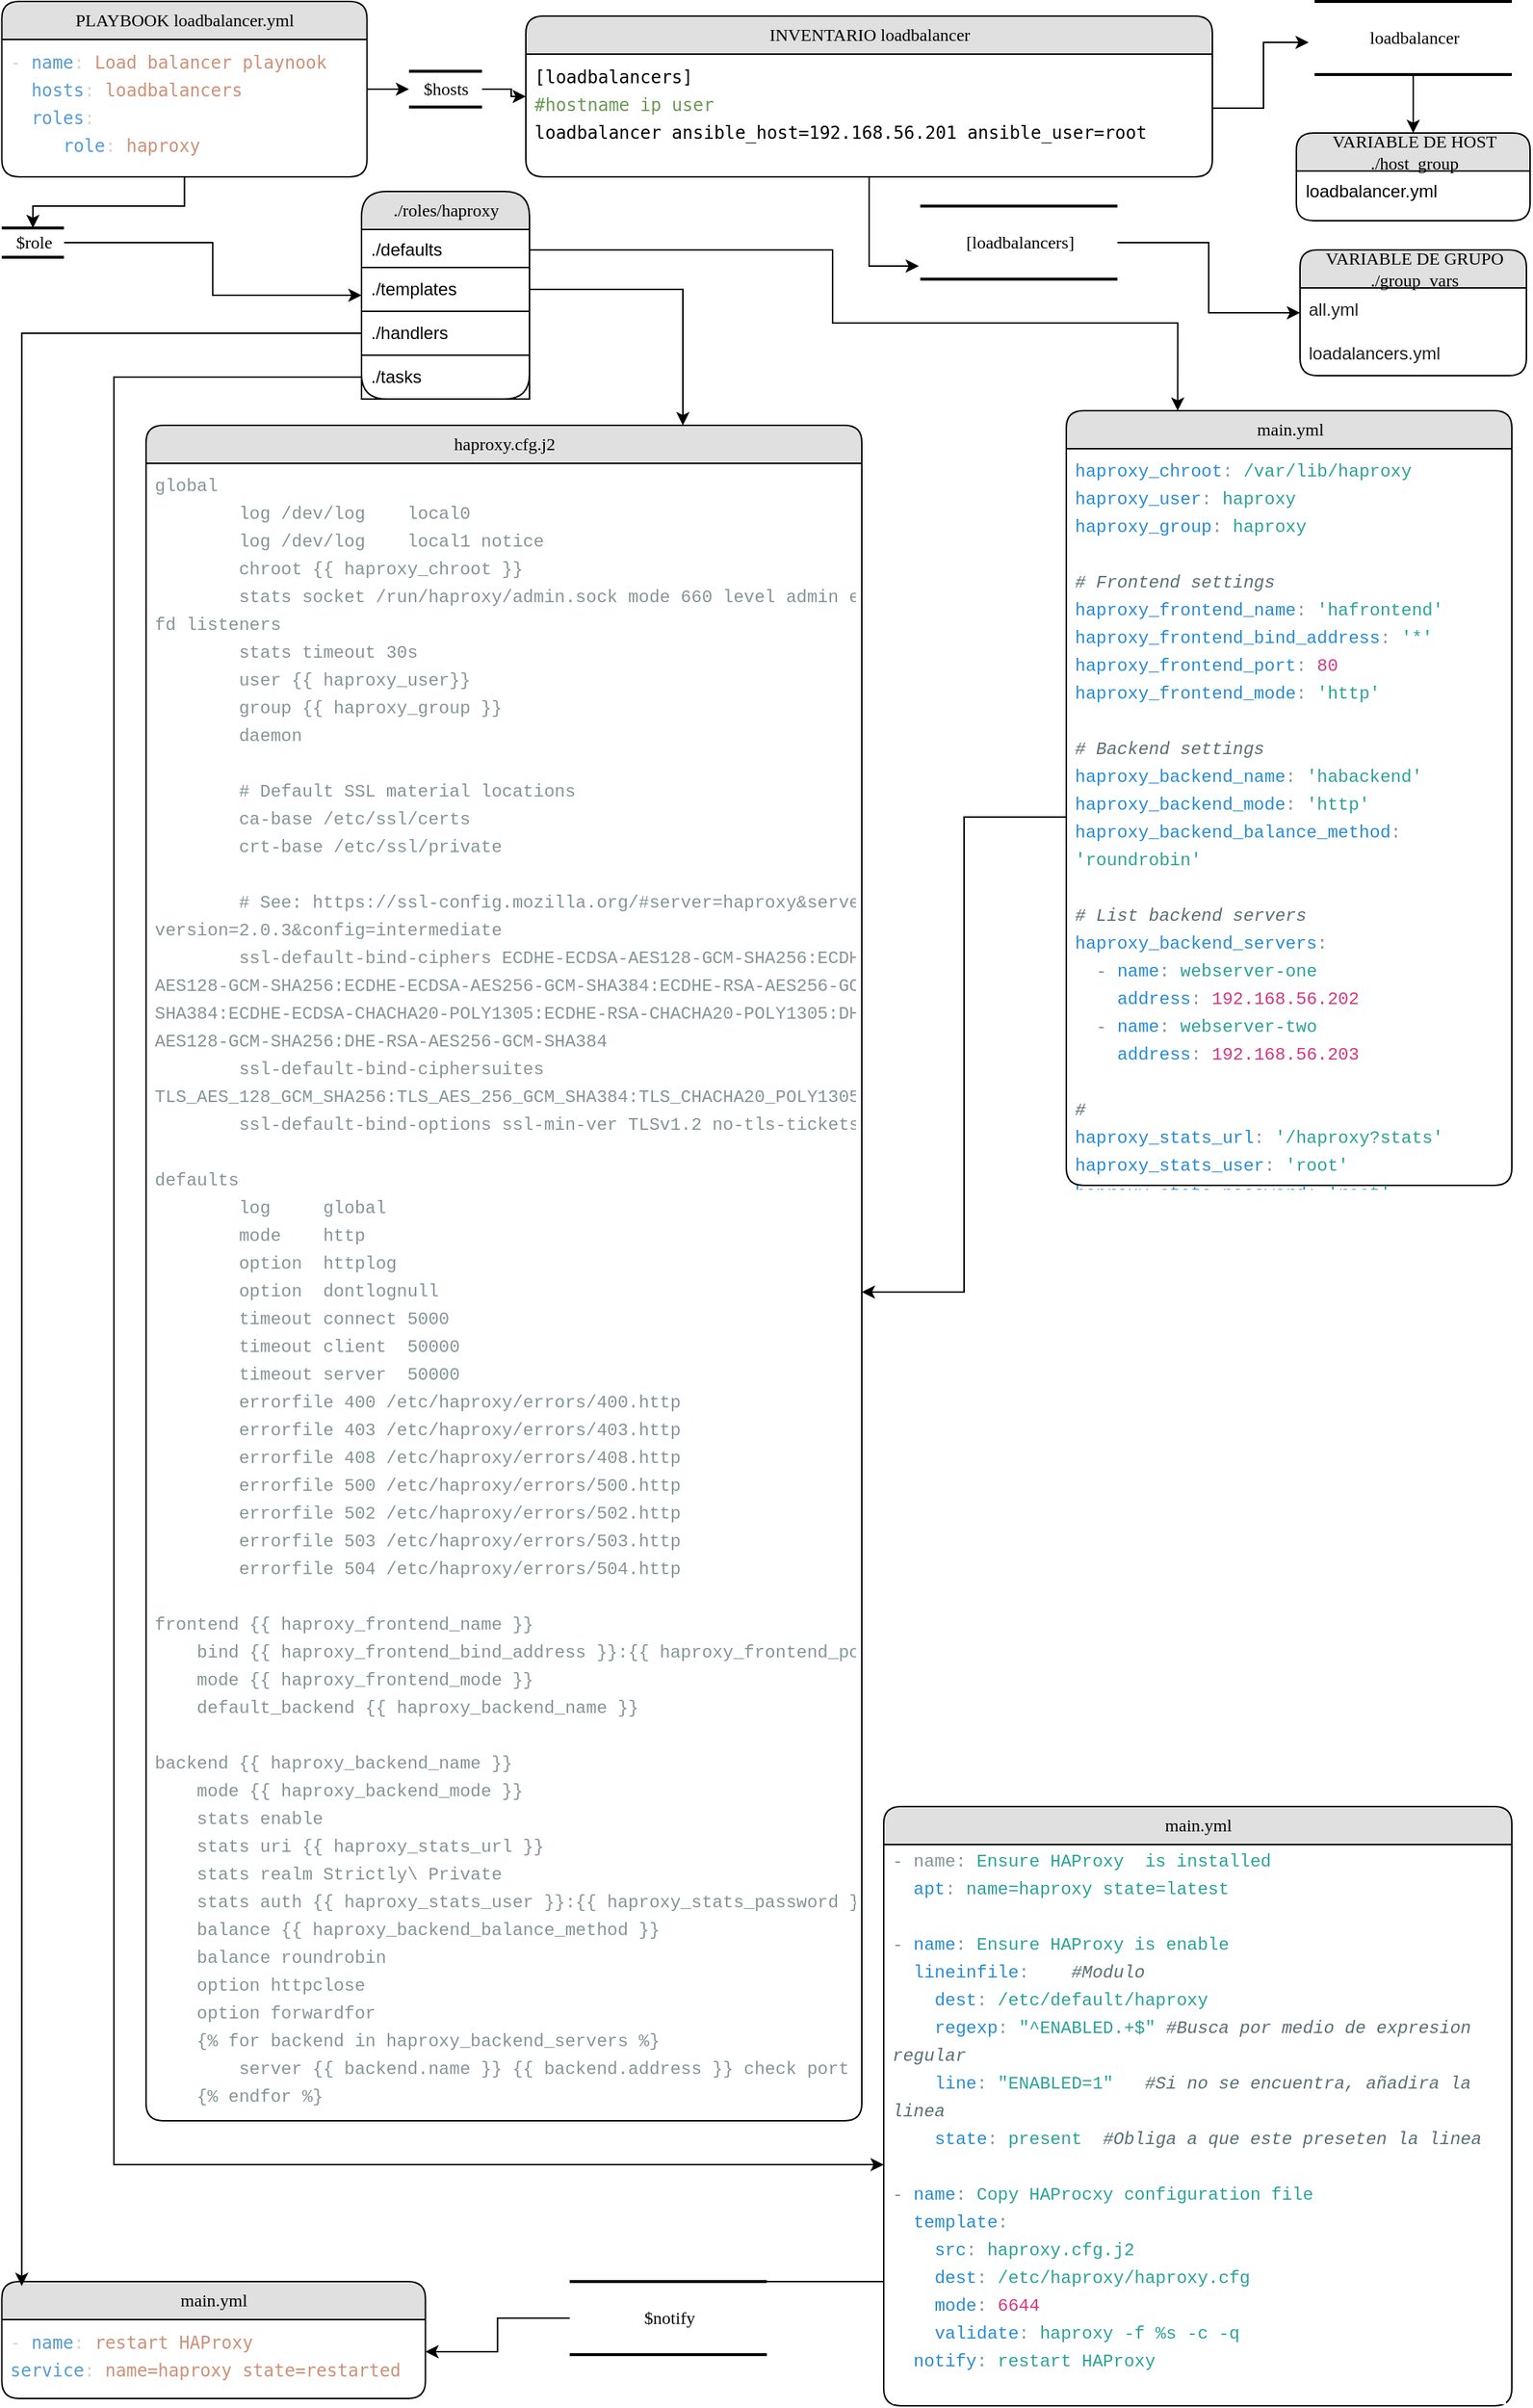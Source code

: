 <mxfile version="20.8.23" type="github">
  <diagram name="Page-1" id="5d7acffa-a066-3a61-03fe-96351882024d">
    <mxGraphModel dx="2074" dy="1166" grid="1" gridSize="10" guides="1" tooltips="1" connect="1" arrows="1" fold="1" page="1" pageScale="1" pageWidth="1100" pageHeight="850" background="#ffffff" math="0" shadow="0">
      <root>
        <mxCell id="0" />
        <mxCell id="1" parent="0" />
        <mxCell id="MF2A-QJHD-7ca1o9ArYh-18" style="edgeStyle=orthogonalEdgeStyle;rounded=0;orthogonalLoop=1;jettySize=auto;html=1;fontSize=12;" edge="1" parent="1" source="2debaab0fafb2da2-10" target="21ea969265ad0168-14">
          <mxGeometry relative="1" as="geometry" />
        </mxCell>
        <mxCell id="2debaab0fafb2da2-10" value="$role" style="html=1;rounded=0;shadow=0;comic=0;labelBackgroundColor=none;strokeWidth=2;fontFamily=Verdana;fontSize=12;align=center;shape=mxgraph.ios7ui.horLines;" parent="1" vertex="1">
          <mxGeometry x="41.25" y="195" width="42.5" height="20" as="geometry" />
        </mxCell>
        <mxCell id="MNGuI7QMeHTy9qWYFs6P-34" style="edgeStyle=orthogonalEdgeStyle;rounded=0;orthogonalLoop=1;jettySize=auto;html=1;fontColor=#000000;" parent="1" source="21ea969265ad0168-6" target="2debaab0fafb2da2-10" edge="1">
          <mxGeometry relative="1" as="geometry" />
        </mxCell>
        <mxCell id="21ea969265ad0168-6" value="PLAYBOOK loadbalancer.yml" style="swimlane;html=1;fontStyle=0;childLayout=stackLayout;horizontal=1;startSize=26;fillColor=#e0e0e0;horizontalStack=0;resizeParent=1;resizeLast=0;collapsible=1;marginBottom=0;swimlaneFillColor=#ffffff;align=center;rounded=1;shadow=0;comic=0;labelBackgroundColor=none;strokeWidth=1;fontFamily=Verdana;fontSize=12" parent="1" vertex="1">
          <mxGeometry x="41.25" y="40" width="250" height="120" as="geometry">
            <mxRectangle x="160" y="74" width="210" height="30" as="alternateBounds" />
          </mxGeometry>
        </mxCell>
        <mxCell id="21ea969265ad0168-8" value="&lt;div style=&quot;color: rgb(212, 212, 212); font-family: &amp;quot;Droid Sans Mono&amp;quot;, &amp;quot;monospace&amp;quot;, monospace; font-weight: normal; line-height: 19px;&quot;&gt;&lt;div&gt;&lt;font style=&quot;font-size: 12px;&quot;&gt;&lt;span style=&quot;color: rgb(212, 212, 212); background-color: rgb(255, 255, 255);&quot;&gt;- &lt;/span&gt;&lt;span style=&quot;color: rgb(86, 156, 214); background-color: rgb(255, 255, 255);&quot;&gt;name&lt;/span&gt;&lt;span style=&quot;color: rgb(212, 212, 212); background-color: rgb(255, 255, 255);&quot;&gt;: &lt;/span&gt;&lt;span style=&quot;color: rgb(206, 145, 120); background-color: rgb(255, 255, 255);&quot;&gt;Load balancer playnook&lt;/span&gt;&lt;/font&gt;&lt;/div&gt;&lt;div&gt;&lt;font style=&quot;font-size: 12px;&quot;&gt;&amp;nbsp; &lt;span style=&quot;color: rgb(86, 156, 214); background-color: rgb(255, 255, 255);&quot;&gt;hosts&lt;/span&gt;&lt;span style=&quot;color: rgb(212, 212, 212); background-color: rgb(255, 255, 255);&quot;&gt;: &lt;/span&gt;&lt;span style=&quot;color: rgb(206, 145, 120); background-color: rgb(255, 255, 255);&quot;&gt;loadbalancers&lt;/span&gt;&lt;/font&gt;&lt;/div&gt;&lt;div&gt;&lt;font style=&quot;font-size: 12px;&quot;&gt;&lt;span style=&quot;color: rgb(212, 212, 212); background-color: rgb(255, 255, 255);&quot;&gt;&amp;nbsp; &lt;/span&gt;&lt;span style=&quot;color: rgb(86, 156, 214); background-color: rgb(255, 255, 255);&quot;&gt;roles&lt;/span&gt;&lt;span style=&quot;color: rgb(212, 212, 212); background-color: rgb(255, 255, 255);&quot;&gt;:&lt;/span&gt;&lt;/font&gt;&lt;/div&gt;&lt;div&gt;&lt;font style=&quot;font-size: 12px;&quot;&gt;&lt;span style=&quot;background-color: rgb(255, 255, 255);&quot;&gt;&amp;nbsp;&amp;nbsp;&amp;nbsp;&amp;nbsp; &lt;span style=&quot;color: #d4d4d4;&quot;&gt;&lt;/span&gt;&lt;span style=&quot;color: #569cd6;&quot;&gt;role&lt;/span&gt;&lt;span style=&quot;color: #d4d4d4;&quot;&gt;: &lt;/span&gt;&lt;span style=&quot;color: #ce9178;&quot;&gt;haproxy&lt;/span&gt;&lt;/span&gt;&lt;/font&gt;&lt;/div&gt;&lt;/div&gt;" style="text;html=1;strokeColor=none;fillColor=none;spacingLeft=4;spacingRight=4;whiteSpace=wrap;overflow=hidden;rotatable=0;points=[[0,0.5],[1,0.5]];portConstraint=eastwest;" parent="21ea969265ad0168-6" vertex="1">
          <mxGeometry y="26" width="250" height="94" as="geometry" />
        </mxCell>
        <mxCell id="MF2A-QJHD-7ca1o9ArYh-8" style="edgeStyle=orthogonalEdgeStyle;rounded=0;orthogonalLoop=1;jettySize=auto;html=1;entryX=-0.007;entryY=0.82;entryDx=0;entryDy=0;entryPerimeter=0;" edge="1" parent="1" source="21ea969265ad0168-10" target="MNGuI7QMeHTy9qWYFs6P-63">
          <mxGeometry relative="1" as="geometry" />
        </mxCell>
        <mxCell id="21ea969265ad0168-10" value="INVENTARIO loadbalancer" style="swimlane;html=1;fontStyle=0;childLayout=stackLayout;horizontal=1;startSize=26;fillColor=#e0e0e0;horizontalStack=0;resizeParent=1;resizeLast=0;collapsible=1;marginBottom=0;swimlaneFillColor=#ffffff;align=center;rounded=1;shadow=0;comic=0;labelBackgroundColor=none;strokeWidth=1;fontFamily=Verdana;fontSize=12" parent="1" vertex="1">
          <mxGeometry x="400" y="50" width="470" height="110" as="geometry" />
        </mxCell>
        <mxCell id="21ea969265ad0168-52" value="&lt;div style=&quot;color: rgb(212, 212, 212); font-family: &amp;quot;Droid Sans Mono&amp;quot;, &amp;quot;monospace&amp;quot;, monospace; font-weight: normal; line-height: 19px;&quot;&gt;&lt;div&gt;&lt;font style=&quot;font-size: 12px;&quot;&gt;&lt;span style=&quot;background-color: transparent;&quot;&gt;&lt;font style=&quot;font-size: 12px;&quot; color=&quot;#000000&quot;&gt;[loadbalancers]&lt;/font&gt;&lt;/span&gt;&lt;/font&gt;&lt;/div&gt;&lt;div&gt;&lt;font style=&quot;font-size: 12px;&quot;&gt;&lt;span style=&quot;color: rgb(106, 153, 85); background-color: transparent;&quot;&gt;#hostname ip user&lt;/span&gt;&lt;/font&gt;&lt;/div&gt;&lt;div&gt;&lt;font style=&quot;font-size: 12px;&quot; color=&quot;#000000&quot;&gt;&lt;span style=&quot;background-color: transparent;&quot;&gt;loadbalancer ansible_host=&lt;/span&gt;&lt;span style=&quot;background-color: transparent;&quot;&gt;192.168&lt;/span&gt;&lt;span style=&quot;background-color: transparent;&quot;&gt;.&lt;/span&gt;&lt;span style=&quot;background-color: transparent;&quot;&gt;56.201&lt;/span&gt;&lt;span style=&quot;background-color: transparent;&quot;&gt; ansible_user=root&lt;/span&gt;&lt;/font&gt;&lt;/div&gt;&lt;/div&gt;" style="text;html=1;strokeColor=none;fillColor=none;spacingLeft=4;spacingRight=4;whiteSpace=wrap;overflow=hidden;rotatable=0;points=[[0,0.5],[1,0.5]];portConstraint=eastwest;" parent="21ea969265ad0168-10" vertex="1">
          <mxGeometry y="26" width="470" height="74" as="geometry" />
        </mxCell>
        <mxCell id="21ea969265ad0168-14" value="./roles/haproxy" style="swimlane;html=1;fontStyle=0;childLayout=stackLayout;horizontal=1;startSize=26;fillColor=#e0e0e0;horizontalStack=0;resizeParent=1;resizeLast=0;collapsible=1;marginBottom=0;swimlaneFillColor=#ffffff;align=center;rounded=1;shadow=0;comic=0;labelBackgroundColor=none;strokeWidth=1;fontFamily=Verdana;fontSize=12;arcSize=22;" parent="1" vertex="1">
          <mxGeometry x="287.5" y="170" width="115" height="142" as="geometry" />
        </mxCell>
        <mxCell id="21ea969265ad0168-15" value="&lt;div&gt;./defaults&lt;/div&gt;" style="text;html=1;strokeColor=default;fillColor=none;spacingLeft=4;spacingRight=4;whiteSpace=wrap;overflow=hidden;rotatable=0;points=[[0,0.5],[1,0.5]];portConstraint=eastwest;" parent="21ea969265ad0168-14" vertex="1">
          <mxGeometry y="26" width="115" height="26" as="geometry" />
        </mxCell>
        <mxCell id="MNGuI7QMeHTy9qWYFs6P-37" value="./templates" style="text;strokeColor=none;fillColor=none;align=left;verticalAlign=middle;spacingLeft=4;spacingRight=4;overflow=hidden;points=[[0,0.5],[1,0.5]];portConstraint=eastwest;rotatable=0;whiteSpace=wrap;html=1;fontColor=#000000;" parent="21ea969265ad0168-14" vertex="1">
          <mxGeometry y="52" width="115" height="30" as="geometry" />
        </mxCell>
        <mxCell id="MNGuI7QMeHTy9qWYFs6P-36" value="&lt;div&gt;./handlers&lt;/div&gt;" style="text;strokeColor=default;fillColor=none;align=left;verticalAlign=middle;spacingLeft=4;spacingRight=4;overflow=hidden;points=[[0,0.5],[1,0.5]];portConstraint=eastwest;rotatable=0;whiteSpace=wrap;html=1;fontColor=#000000;" parent="21ea969265ad0168-14" vertex="1">
          <mxGeometry y="82" width="115" height="30" as="geometry" />
        </mxCell>
        <mxCell id="MNGuI7QMeHTy9qWYFs6P-40" value="&lt;div&gt;./tasks&lt;/div&gt;" style="text;strokeColor=default;fillColor=none;align=left;verticalAlign=middle;spacingLeft=4;spacingRight=4;overflow=hidden;points=[[0,0.5],[1,0.5]];portConstraint=eastwest;rotatable=0;whiteSpace=wrap;html=1;fontColor=#000000;" parent="21ea969265ad0168-14" vertex="1">
          <mxGeometry y="112" width="115" height="30" as="geometry" />
        </mxCell>
        <mxCell id="21ea969265ad0168-18" value="main.yml" style="swimlane;html=1;fontStyle=0;childLayout=stackLayout;horizontal=1;startSize=26;fillColor=#e0e0e0;horizontalStack=0;resizeParent=1;resizeLast=0;collapsible=1;marginBottom=0;swimlaneFillColor=#ffffff;align=center;rounded=1;shadow=0;comic=0;labelBackgroundColor=none;strokeWidth=1;fontFamily=Verdana;fontSize=12" parent="1" vertex="1">
          <mxGeometry x="41.25" y="1600" width="290" height="80" as="geometry" />
        </mxCell>
        <mxCell id="21ea969265ad0168-19" value="&lt;div style=&quot;color: rgb(212, 212, 212); font-family: &amp;quot;Droid Sans Mono&amp;quot;, &amp;quot;monospace&amp;quot;, monospace; font-weight: normal; line-height: 19px;&quot;&gt;&lt;div&gt;&lt;font style=&quot;font-size: 12px;&quot;&gt;&lt;span style=&quot;background-color: transparent;&quot;&gt;- &lt;span style=&quot;color: #569cd6;&quot;&gt;name&lt;/span&gt;&lt;span style=&quot;color: #d4d4d4;&quot;&gt;: &lt;/span&gt;&lt;span style=&quot;color: #ce9178;&quot;&gt;restart HAProxy&lt;/span&gt;&lt;/span&gt;&lt;/font&gt;&lt;/div&gt;&lt;div&gt;&lt;font style=&quot;font-size: 12px;&quot;&gt;&lt;span style=&quot;color: rgb(212, 212, 212); background-color: transparent;&quot;&gt;  &lt;/span&gt;&lt;span style=&quot;color: rgb(86, 156, 214); background-color: transparent;&quot;&gt;service&lt;/span&gt;&lt;span style=&quot;color: rgb(212, 212, 212); background-color: transparent;&quot;&gt;:  &lt;/span&gt;&lt;span style=&quot;color: rgb(206, 145, 120); background-color: transparent;&quot;&gt;name=haproxy state=restarted&lt;/span&gt;&lt;span style=&quot;color: rgb(212, 212, 212); background-color: transparent;&quot;&gt; &lt;/span&gt;&lt;/font&gt;&lt;/div&gt;&lt;/div&gt;&lt;font style=&quot;font-size: 12px;&quot;&gt;&lt;span style=&quot;font-family: monospace; background-color: transparent;&quot;&gt;&lt;/span&gt;&lt;/font&gt;" style="text;html=1;strokeColor=none;fillColor=none;spacingLeft=4;spacingRight=4;whiteSpace=wrap;overflow=hidden;rotatable=0;points=[[0,0.5],[1,0.5]];portConstraint=eastwest;" parent="21ea969265ad0168-18" vertex="1">
          <mxGeometry y="26" width="290" height="44" as="geometry" />
        </mxCell>
        <mxCell id="21ea969265ad0168-26" value="&lt;div&gt;main.yml&lt;/div&gt;" style="swimlane;html=1;fontStyle=0;childLayout=stackLayout;horizontal=1;startSize=26;fillColor=#e0e0e0;horizontalStack=0;resizeParent=1;resizeLast=0;collapsible=1;marginBottom=0;swimlaneFillColor=#ffffff;align=center;rounded=1;shadow=0;comic=0;labelBackgroundColor=none;strokeWidth=1;fontFamily=Verdana;fontSize=12" parent="1" vertex="1">
          <mxGeometry x="770" y="320" width="305" height="530" as="geometry" />
        </mxCell>
        <mxCell id="21ea969265ad0168-29" value="&lt;div style=&quot;color: rgb(212, 212, 212); font-family: &amp;quot;Droid Sans Mono&amp;quot;, &amp;quot;monospace&amp;quot;, monospace; font-weight: normal; line-height: 19px;&quot;&gt;&lt;div style=&quot;color: rgb(131, 148, 150); font-family: Consolas, &amp;quot;Courier New&amp;quot;, monospace; line-height: 19px;&quot;&gt;&lt;div style=&quot;&quot;&gt;&lt;span style=&quot;background-color: initial; color: rgb(38, 139, 210);&quot;&gt;haproxy_chroot&lt;/span&gt;&lt;span style=&quot;background-color: initial;&quot;&gt;: &lt;/span&gt;&lt;span style=&quot;background-color: initial; color: rgb(42, 161, 152);&quot;&gt;/var/lib/haproxy&lt;/span&gt;&lt;br&gt;&lt;/div&gt;&lt;div style=&quot;&quot;&gt;&lt;span style=&quot;color: #268bd2;&quot;&gt;haproxy_user&lt;/span&gt;: &lt;span style=&quot;color: #2aa198;&quot;&gt;haproxy&lt;/span&gt;&lt;/div&gt;&lt;div style=&quot;&quot;&gt;&lt;span style=&quot;color: #268bd2;&quot;&gt;haproxy_group&lt;/span&gt;: &lt;span style=&quot;color: #2aa198;&quot;&gt;haproxy&lt;/span&gt;&lt;/div&gt;&lt;br&gt;&lt;div style=&quot;&quot;&gt;&lt;span style=&quot;color: #586e75;font-style: italic;&quot;&gt;# Frontend settings&lt;/span&gt;&lt;/div&gt;&lt;div style=&quot;&quot;&gt;&lt;span style=&quot;color: #268bd2;&quot;&gt;haproxy_frontend_name&lt;/span&gt;: &lt;span style=&quot;color: #2aa198;&quot;&gt;&#39;hafrontend&#39;&lt;/span&gt;&lt;/div&gt;&lt;div style=&quot;&quot;&gt;&lt;span style=&quot;color: #268bd2;&quot;&gt;haproxy_frontend_bind_address&lt;/span&gt;: &lt;span style=&quot;color: #2aa198;&quot;&gt;&#39;*&#39;&lt;/span&gt;&lt;/div&gt;&lt;div style=&quot;&quot;&gt;&lt;span style=&quot;color: #268bd2;&quot;&gt;haproxy_frontend_port&lt;/span&gt;: &lt;span style=&quot;color: #d33682;&quot;&gt;80&lt;/span&gt;&lt;/div&gt;&lt;div style=&quot;&quot;&gt;&lt;span style=&quot;color: #268bd2;&quot;&gt;haproxy_frontend_mode&lt;/span&gt;: &lt;span style=&quot;color: #2aa198;&quot;&gt;&#39;http&#39;&lt;/span&gt;&lt;/div&gt;&lt;br&gt;&lt;div style=&quot;&quot;&gt;&lt;span style=&quot;color: #586e75;font-style: italic;&quot;&gt;# Backend settings&lt;/span&gt;&lt;/div&gt;&lt;div style=&quot;&quot;&gt;&lt;span style=&quot;color: #268bd2;&quot;&gt;haproxy_backend_name&lt;/span&gt;: &lt;span style=&quot;color: #2aa198;&quot;&gt;&#39;habackend&#39;&lt;/span&gt;&lt;/div&gt;&lt;div style=&quot;&quot;&gt;&lt;span style=&quot;color: #268bd2;&quot;&gt;haproxy_backend_mode&lt;/span&gt;: &lt;span style=&quot;color: #2aa198;&quot;&gt;&#39;http&#39;&lt;/span&gt;&lt;/div&gt;&lt;div style=&quot;&quot;&gt;&lt;span style=&quot;color: #268bd2;&quot;&gt;haproxy_backend_balance_method&lt;/span&gt;: &lt;span style=&quot;color: #2aa198;&quot;&gt;&#39;roundrobin&#39;&lt;/span&gt;&lt;/div&gt;&lt;br&gt;&lt;div style=&quot;&quot;&gt;&lt;span style=&quot;color: #586e75;font-style: italic;&quot;&gt;# List backend servers&lt;/span&gt;&lt;/div&gt;&lt;div style=&quot;&quot;&gt;&lt;span style=&quot;color: #268bd2;&quot;&gt;haproxy_backend_servers&lt;/span&gt;:&lt;/div&gt;&lt;div style=&quot;&quot;&gt;&amp;nbsp; - &lt;span style=&quot;color: #268bd2;&quot;&gt;name&lt;/span&gt;: &lt;span style=&quot;color: #2aa198;&quot;&gt;webserver-one&lt;/span&gt;&lt;/div&gt;&lt;div style=&quot;&quot;&gt;&amp;nbsp; &amp;nbsp; &lt;span style=&quot;color: #268bd2;&quot;&gt;address&lt;/span&gt;: &lt;span style=&quot;color: #d33682;&quot;&gt;192.168.56.202&lt;/span&gt;&lt;/div&gt;&lt;div style=&quot;&quot;&gt;&amp;nbsp; - &lt;span style=&quot;color: #268bd2;&quot;&gt;name&lt;/span&gt;: &lt;span style=&quot;color: #2aa198;&quot;&gt;webserver-two&lt;/span&gt;&lt;/div&gt;&lt;div style=&quot;&quot;&gt;&amp;nbsp; &amp;nbsp; &lt;span style=&quot;color: #268bd2;&quot;&gt;address&lt;/span&gt;: &lt;span style=&quot;color: #d33682;&quot;&gt;192.168.56.203&lt;/span&gt;&lt;/div&gt;&lt;br&gt;&lt;div style=&quot;&quot;&gt;&lt;span style=&quot;color: #586e75;font-style: italic;&quot;&gt;#&lt;/span&gt;&lt;/div&gt;&lt;div style=&quot;&quot;&gt;&lt;span style=&quot;color: #268bd2;&quot;&gt;haproxy_stats_url&lt;/span&gt;: &lt;span style=&quot;color: #2aa198;&quot;&gt;&#39;/haproxy?stats&#39;&lt;/span&gt;&lt;/div&gt;&lt;div style=&quot;&quot;&gt;&lt;span style=&quot;color: #268bd2;&quot;&gt;haproxy_stats_user&lt;/span&gt;: &lt;span style=&quot;color: #2aa198;&quot;&gt;&#39;root&#39;&lt;/span&gt;&lt;/div&gt;&lt;div style=&quot;&quot;&gt;&lt;span style=&quot;color: rgb(38, 139, 210);&quot;&gt;haproxy_stats_password&lt;/span&gt;: &lt;span style=&quot;color: rgb(42, 161, 152);&quot;&gt;&#39;root&#39;&lt;/span&gt;&lt;/div&gt;&lt;/div&gt;&lt;/div&gt;" style="text;html=1;strokeColor=none;fillColor=none;spacingLeft=4;spacingRight=4;whiteSpace=wrap;overflow=hidden;rotatable=0;points=[[0,0.5],[1,0.5]];portConstraint=eastwest;" parent="21ea969265ad0168-26" vertex="1">
          <mxGeometry y="26" width="305" height="504" as="geometry" />
        </mxCell>
        <mxCell id="MNGuI7QMeHTy9qWYFs6P-71" style="edgeStyle=orthogonalEdgeStyle;rounded=0;orthogonalLoop=1;jettySize=auto;html=1;fontSize=12;fontColor=#1E1E1E;" parent="1" source="21ea969265ad0168-30" target="MNGuI7QMeHTy9qWYFs6P-66" edge="1">
          <mxGeometry relative="1" as="geometry" />
        </mxCell>
        <mxCell id="21ea969265ad0168-30" value="loadbalancer" style="html=1;rounded=0;shadow=0;comic=0;labelBackgroundColor=none;strokeWidth=2;fontFamily=Verdana;fontSize=12;align=center;shape=mxgraph.ios7ui.horLines;" parent="1" vertex="1">
          <mxGeometry x="940" y="40" width="135" height="50" as="geometry" />
        </mxCell>
        <mxCell id="MNGuI7QMeHTy9qWYFs6P-33" style="edgeStyle=orthogonalEdgeStyle;rounded=0;orthogonalLoop=1;jettySize=auto;html=1;entryX=0;entryY=0.5;entryDx=0;entryDy=0;" parent="1" source="MNGuI7QMeHTy9qWYFs6P-29" target="21ea969265ad0168-10" edge="1">
          <mxGeometry relative="1" as="geometry" />
        </mxCell>
        <mxCell id="MNGuI7QMeHTy9qWYFs6P-29" value="&lt;div&gt;$hosts&lt;/div&gt;" style="html=1;rounded=0;shadow=0;comic=0;labelBackgroundColor=none;strokeWidth=2;fontFamily=Verdana;fontSize=12;align=center;shape=mxgraph.ios7ui.horLines;" parent="1" vertex="1">
          <mxGeometry x="320" y="87.75" width="50" height="24.5" as="geometry" />
        </mxCell>
        <mxCell id="MNGuI7QMeHTy9qWYFs6P-30" style="edgeStyle=orthogonalEdgeStyle;rounded=0;orthogonalLoop=1;jettySize=auto;html=1;" parent="1" source="21ea969265ad0168-6" target="MNGuI7QMeHTy9qWYFs6P-29" edge="1">
          <mxGeometry relative="1" as="geometry" />
        </mxCell>
        <mxCell id="MNGuI7QMeHTy9qWYFs6P-43" value="&lt;div&gt;main.yml&lt;/div&gt;" style="swimlane;html=1;fontStyle=0;childLayout=stackLayout;horizontal=1;startSize=26;fillColor=#e0e0e0;horizontalStack=0;resizeParent=1;resizeLast=0;collapsible=1;marginBottom=0;swimlaneFillColor=#ffffff;align=center;rounded=1;shadow=0;comic=0;labelBackgroundColor=none;strokeWidth=1;fontFamily=Verdana;fontSize=12" parent="1" vertex="1">
          <mxGeometry x="645" y="1275" width="430" height="410" as="geometry" />
        </mxCell>
        <mxCell id="MNGuI7QMeHTy9qWYFs6P-54" value="&lt;div style=&quot;color: rgb(212, 212, 212); font-family: &amp;quot;Droid Sans Mono&amp;quot;, &amp;quot;monospace&amp;quot;, monospace; font-weight: normal; line-height: 19px;&quot;&gt;&lt;div style=&quot;&quot;&gt;&lt;div style=&quot;color: rgb(131, 148, 150); font-family: Consolas, &amp;quot;Courier New&amp;quot;, monospace; line-height: 19px;&quot;&gt;&lt;div style=&quot;&quot;&gt;- name: &lt;span style=&quot;color: rgb(42, 161, 152);&quot;&gt;Ensure HAProxy &amp;nbsp;is installed&lt;/span&gt;&lt;/div&gt;&lt;div style=&quot;&quot;&gt;&amp;nbsp; &lt;span style=&quot;color: #268bd2;&quot;&gt;apt&lt;/span&gt;: &lt;span style=&quot;color: #2aa198;&quot;&gt;name=haproxy state=latest&lt;/span&gt;&lt;/div&gt;&lt;br&gt;&lt;div style=&quot;&quot;&gt;- &lt;span style=&quot;color: #268bd2;&quot;&gt;name&lt;/span&gt;: &lt;span style=&quot;color: #2aa198;&quot;&gt;Ensure HAProxy is enable&lt;/span&gt;&lt;/div&gt;&lt;div style=&quot;&quot;&gt;&amp;nbsp; &lt;span style=&quot;color: #268bd2;&quot;&gt;lineinfile&lt;/span&gt;: &amp;nbsp; &amp;nbsp;&lt;span style=&quot;color: #586e75;font-style: italic;&quot;&gt;#Modulo&lt;/span&gt;&lt;/div&gt;&lt;div style=&quot;&quot;&gt;&amp;nbsp; &amp;nbsp; &lt;span style=&quot;color: #268bd2;&quot;&gt;dest&lt;/span&gt;: &lt;span style=&quot;color: #2aa198;&quot;&gt;/etc/default/haproxy&lt;/span&gt;&lt;/div&gt;&lt;div style=&quot;&quot;&gt;&amp;nbsp; &amp;nbsp; &lt;span style=&quot;color: #268bd2;&quot;&gt;regexp&lt;/span&gt;: &lt;span style=&quot;color: #2aa198;&quot;&gt;&quot;^ENABLED.+$&quot;&lt;/span&gt; &lt;span style=&quot;color: #586e75;font-style: italic;&quot;&gt;#Busca por medio de expresion regular&lt;/span&gt;&lt;/div&gt;&lt;div style=&quot;&quot;&gt;&amp;nbsp; &amp;nbsp; &lt;span style=&quot;color: #268bd2;&quot;&gt;line&lt;/span&gt;: &lt;span style=&quot;color: #2aa198;&quot;&gt;&quot;ENABLED=1&quot;&lt;/span&gt; &amp;nbsp; &lt;span style=&quot;color: #586e75;font-style: italic;&quot;&gt;#Si no se encuentra, añadira la linea&lt;/span&gt;&lt;/div&gt;&lt;div style=&quot;&quot;&gt;&amp;nbsp; &amp;nbsp; &lt;span style=&quot;color: #268bd2;&quot;&gt;state&lt;/span&gt;: &lt;span style=&quot;color: #2aa198;&quot;&gt;present&lt;/span&gt; &amp;nbsp;&lt;span style=&quot;color: #586e75;font-style: italic;&quot;&gt;#Obliga a que este preseten la linea&lt;/span&gt;&lt;/div&gt;&lt;br&gt;&lt;div style=&quot;&quot;&gt;- &lt;span style=&quot;color: #268bd2;&quot;&gt;name&lt;/span&gt;: &lt;span style=&quot;color: #2aa198;&quot;&gt;Copy HAProcxy configuration file&lt;/span&gt;&lt;/div&gt;&lt;div style=&quot;&quot;&gt;&amp;nbsp; &lt;span style=&quot;color: #268bd2;&quot;&gt;template&lt;/span&gt;:&lt;/div&gt;&lt;div style=&quot;&quot;&gt;&amp;nbsp; &amp;nbsp; &lt;span style=&quot;color: #268bd2;&quot;&gt;src&lt;/span&gt;: &lt;span style=&quot;color: #2aa198;&quot;&gt;haproxy.cfg.j2&lt;/span&gt;&lt;/div&gt;&lt;div style=&quot;&quot;&gt;&amp;nbsp; &amp;nbsp; &lt;span style=&quot;color: #268bd2;&quot;&gt;dest&lt;/span&gt;: &lt;span style=&quot;color: #2aa198;&quot;&gt;/etc/haproxy/haproxy.cfg&lt;/span&gt;&lt;/div&gt;&lt;div style=&quot;&quot;&gt;&amp;nbsp; &amp;nbsp; &lt;span style=&quot;color: #268bd2;&quot;&gt;mode&lt;/span&gt;: &lt;span style=&quot;color: #d33682;&quot;&gt;6644&lt;/span&gt;&lt;/div&gt;&lt;div style=&quot;&quot;&gt;&amp;nbsp; &amp;nbsp; &lt;span style=&quot;color: #268bd2;&quot;&gt;validate&lt;/span&gt;: &lt;span style=&quot;color: #2aa198;&quot;&gt;haproxy -f %s -c -q&lt;/span&gt;&lt;/div&gt;&lt;div style=&quot;&quot;&gt;&amp;nbsp; &lt;span style=&quot;color: #268bd2;&quot;&gt;notify&lt;/span&gt;: &lt;span style=&quot;color: #2aa198;&quot;&gt;restart HAProxy&lt;/span&gt;&lt;/div&gt;&lt;br&gt;&lt;div style=&quot;&quot;&gt;- &lt;span style=&quot;color: #268bd2;&quot;&gt;name&lt;/span&gt;: &lt;span style=&quot;color: #2aa198;&quot;&gt;Ensure HAProxy is started and enabled on boot&lt;/span&gt;&lt;/div&gt;&lt;div style=&quot;&quot;&gt;&amp;nbsp; &lt;span style=&quot;color: rgb(38, 139, 210);&quot;&gt;service&lt;/span&gt;: &lt;span style=&quot;color: rgb(42, 161, 152);&quot;&gt;name=haproxy state=started enabled=yes&lt;/span&gt;&lt;/div&gt;&lt;/div&gt;&lt;/div&gt;&lt;/div&gt;" style="text;align=left;verticalAlign=middle;spacingLeft=4;spacingRight=4;overflow=hidden;points=[[0,0.5],[1,0.5]];portConstraint=eastwest;rotatable=0;whiteSpace=wrap;html=1;fontSize=12;labelBackgroundColor=default;" parent="MNGuI7QMeHTy9qWYFs6P-43" vertex="1">
          <mxGeometry y="26" width="430" height="384" as="geometry" />
        </mxCell>
        <mxCell id="MNGuI7QMeHTy9qWYFs6P-45" value="&lt;div&gt;VARIABLE DE GRUPO&lt;/div&gt;&lt;div&gt;./group_vars&lt;br&gt;&lt;/div&gt;" style="swimlane;html=1;fontStyle=0;childLayout=stackLayout;horizontal=1;startSize=26;fillColor=#e0e0e0;horizontalStack=0;resizeParent=1;resizeLast=0;collapsible=1;marginBottom=0;swimlaneFillColor=#ffffff;align=center;rounded=1;shadow=0;comic=0;labelBackgroundColor=none;strokeWidth=1;fontFamily=Verdana;fontSize=12" parent="1" vertex="1">
          <mxGeometry x="930" y="210" width="155" height="86" as="geometry" />
        </mxCell>
        <mxCell id="MNGuI7QMeHTy9qWYFs6P-68" value="&lt;div&gt;all.yml&lt;/div&gt;" style="text;strokeColor=none;fillColor=none;align=left;verticalAlign=middle;spacingLeft=4;spacingRight=4;overflow=hidden;points=[[0,0.5],[1,0.5]];portConstraint=eastwest;rotatable=0;whiteSpace=wrap;html=1;fontSize=12;fontColor=#1E1E1E;" parent="MNGuI7QMeHTy9qWYFs6P-45" vertex="1">
          <mxGeometry y="26" width="155" height="30" as="geometry" />
        </mxCell>
        <mxCell id="MNGuI7QMeHTy9qWYFs6P-69" value="&lt;font color=&quot;#1E1E1E&quot;&gt;loadalancers.yml&lt;/font&gt;" style="text;strokeColor=none;fillColor=none;align=left;verticalAlign=middle;spacingLeft=4;spacingRight=4;overflow=hidden;points=[[0,0.5],[1,0.5]];portConstraint=eastwest;rotatable=0;whiteSpace=wrap;html=1;fontSize=12;fontColor=#ffffff;" parent="MNGuI7QMeHTy9qWYFs6P-45" vertex="1">
          <mxGeometry y="56" width="155" height="30" as="geometry" />
        </mxCell>
        <mxCell id="MNGuI7QMeHTy9qWYFs6P-56" value="haproxy.cfg.j2" style="swimlane;html=1;fontStyle=0;childLayout=stackLayout;horizontal=1;startSize=26;fillColor=#e0e0e0;horizontalStack=0;resizeParent=1;resizeLast=0;collapsible=1;marginBottom=0;swimlaneFillColor=#ffffff;align=center;rounded=1;shadow=0;comic=0;labelBackgroundColor=none;strokeWidth=1;fontFamily=Verdana;fontSize=12" parent="1" vertex="1">
          <mxGeometry x="140" y="330" width="490" height="1160" as="geometry" />
        </mxCell>
        <mxCell id="MNGuI7QMeHTy9qWYFs6P-57" value="&lt;div style=&quot;color: rgb(131, 148, 150); font-family: Consolas, &amp;quot;Courier New&amp;quot;, monospace; line-height: 19px;&quot;&gt;&lt;div style=&quot;&quot;&gt;global&lt;/div&gt;&lt;div style=&quot;&quot;&gt;&amp;nbsp; &amp;nbsp; &amp;nbsp; &amp;nbsp; log /dev/log &amp;nbsp; &amp;nbsp;local0&lt;/div&gt;&lt;div style=&quot;&quot;&gt;&amp;nbsp; &amp;nbsp; &amp;nbsp; &amp;nbsp; log /dev/log &amp;nbsp; &amp;nbsp;local1 notice&lt;/div&gt;&lt;div style=&quot;&quot;&gt;&amp;nbsp; &amp;nbsp; &amp;nbsp; &amp;nbsp; chroot {{ haproxy_chroot }}&lt;/div&gt;&lt;div style=&quot;&quot;&gt;&amp;nbsp; &amp;nbsp; &amp;nbsp; &amp;nbsp; stats socket /run/haproxy/admin.sock mode 660 level admin expose-fd listeners&lt;/div&gt;&lt;div style=&quot;&quot;&gt;&amp;nbsp; &amp;nbsp; &amp;nbsp; &amp;nbsp; stats timeout 30s&lt;/div&gt;&lt;div style=&quot;&quot;&gt;&amp;nbsp; &amp;nbsp; &amp;nbsp; &amp;nbsp; user {{ haproxy_user}}&lt;/div&gt;&lt;div style=&quot;&quot;&gt;&amp;nbsp; &amp;nbsp; &amp;nbsp; &amp;nbsp; group {{ haproxy_group }}&lt;/div&gt;&lt;div style=&quot;&quot;&gt;&amp;nbsp; &amp;nbsp; &amp;nbsp; &amp;nbsp; daemon&lt;/div&gt;&lt;br&gt;&lt;div style=&quot;&quot;&gt;&amp;nbsp; &amp;nbsp; &amp;nbsp; &amp;nbsp; # Default SSL material locations&lt;/div&gt;&lt;div style=&quot;&quot;&gt;&amp;nbsp; &amp;nbsp; &amp;nbsp; &amp;nbsp; ca-base /etc/ssl/certs&lt;/div&gt;&lt;div style=&quot;&quot;&gt;&amp;nbsp; &amp;nbsp; &amp;nbsp; &amp;nbsp; crt-base /etc/ssl/private&lt;/div&gt;&lt;br&gt;&lt;div style=&quot;&quot;&gt;&amp;nbsp; &amp;nbsp; &amp;nbsp; &amp;nbsp; # See: https://ssl-config.mozilla.org/#server=haproxy&amp;amp;server-version=2.0.3&amp;amp;config=intermediate&lt;/div&gt;&lt;div style=&quot;&quot;&gt;&amp;nbsp; &amp;nbsp; &amp;nbsp; &amp;nbsp; ssl-default-bind-ciphers ECDHE-ECDSA-AES128-GCM-SHA256:ECDHE-RSA-AES128-GCM-SHA256:ECDHE-ECDSA-AES256-GCM-SHA384:ECDHE-RSA-AES256-GCM-SHA384:ECDHE-ECDSA-CHACHA20-POLY1305:ECDHE-RSA-CHACHA20-POLY1305:DHE-RSA-AES128-GCM-SHA256:DHE-RSA-AES256-GCM-SHA384&lt;/div&gt;&lt;div style=&quot;&quot;&gt;&amp;nbsp; &amp;nbsp; &amp;nbsp; &amp;nbsp; ssl-default-bind-ciphersuites TLS_AES_128_GCM_SHA256:TLS_AES_256_GCM_SHA384:TLS_CHACHA20_POLY1305_SHA256&lt;/div&gt;&lt;div style=&quot;&quot;&gt;&amp;nbsp; &amp;nbsp; &amp;nbsp; &amp;nbsp; ssl-default-bind-options ssl-min-ver TLSv1.2 no-tls-tickets&lt;/div&gt;&lt;br&gt;&lt;div style=&quot;&quot;&gt;defaults&lt;/div&gt;&lt;div style=&quot;&quot;&gt;&amp;nbsp; &amp;nbsp; &amp;nbsp; &amp;nbsp; log &amp;nbsp; &amp;nbsp; global&lt;/div&gt;&lt;div style=&quot;&quot;&gt;&amp;nbsp; &amp;nbsp; &amp;nbsp; &amp;nbsp; mode &amp;nbsp; &amp;nbsp;http&lt;/div&gt;&lt;div style=&quot;&quot;&gt;&amp;nbsp; &amp;nbsp; &amp;nbsp; &amp;nbsp; option &amp;nbsp;httplog&lt;/div&gt;&lt;div style=&quot;&quot;&gt;&amp;nbsp; &amp;nbsp; &amp;nbsp; &amp;nbsp; option &amp;nbsp;dontlognull&lt;/div&gt;&lt;div style=&quot;&quot;&gt;&amp;nbsp; &amp;nbsp; &amp;nbsp; &amp;nbsp; timeout connect 5000&lt;/div&gt;&lt;div style=&quot;&quot;&gt;&amp;nbsp; &amp;nbsp; &amp;nbsp; &amp;nbsp; timeout client &amp;nbsp;50000&lt;/div&gt;&lt;div style=&quot;&quot;&gt;&amp;nbsp; &amp;nbsp; &amp;nbsp; &amp;nbsp; timeout server &amp;nbsp;50000&lt;/div&gt;&lt;div style=&quot;&quot;&gt;&amp;nbsp; &amp;nbsp; &amp;nbsp; &amp;nbsp; errorfile 400 /etc/haproxy/errors/400.http&lt;/div&gt;&lt;div style=&quot;&quot;&gt;&amp;nbsp; &amp;nbsp; &amp;nbsp; &amp;nbsp; errorfile 403 /etc/haproxy/errors/403.http&lt;/div&gt;&lt;div style=&quot;&quot;&gt;&amp;nbsp; &amp;nbsp; &amp;nbsp; &amp;nbsp; errorfile 408 /etc/haproxy/errors/408.http&lt;/div&gt;&lt;div style=&quot;&quot;&gt;&amp;nbsp; &amp;nbsp; &amp;nbsp; &amp;nbsp; errorfile 500 /etc/haproxy/errors/500.http&lt;/div&gt;&lt;div style=&quot;&quot;&gt;&amp;nbsp; &amp;nbsp; &amp;nbsp; &amp;nbsp; errorfile 502 /etc/haproxy/errors/502.http&lt;/div&gt;&lt;div style=&quot;&quot;&gt;&amp;nbsp; &amp;nbsp; &amp;nbsp; &amp;nbsp; errorfile 503 /etc/haproxy/errors/503.http&lt;/div&gt;&lt;div style=&quot;&quot;&gt;&amp;nbsp; &amp;nbsp; &amp;nbsp; &amp;nbsp; errorfile 504 /etc/haproxy/errors/504.http&lt;/div&gt;&lt;br&gt;&lt;div style=&quot;&quot;&gt;frontend {{ haproxy_frontend_name }}&lt;/div&gt;&lt;div style=&quot;&quot;&gt;&amp;nbsp; &amp;nbsp; bind {{ haproxy_frontend_bind_address }}:{{ haproxy_frontend_port }}&lt;/div&gt;&lt;div style=&quot;&quot;&gt;&amp;nbsp; &amp;nbsp; mode {{ haproxy_frontend_mode }}&lt;/div&gt;&lt;div style=&quot;&quot;&gt;&amp;nbsp; &amp;nbsp; default_backend {{ haproxy_backend_name }}&lt;/div&gt;&lt;br&gt;&lt;div style=&quot;&quot;&gt;backend {{ haproxy_backend_name }}&lt;/div&gt;&lt;div style=&quot;&quot;&gt;&amp;nbsp; &amp;nbsp; mode {{ haproxy_backend_mode }}&lt;/div&gt;&lt;div style=&quot;&quot;&gt;&amp;nbsp; &amp;nbsp; stats enable&lt;/div&gt;&lt;div style=&quot;&quot;&gt;&amp;nbsp; &amp;nbsp; stats uri {{ haproxy_stats_url }}&lt;/div&gt;&lt;div style=&quot;&quot;&gt;&amp;nbsp; &amp;nbsp; stats realm Strictly\ Private&lt;/div&gt;&lt;div style=&quot;&quot;&gt;&amp;nbsp; &amp;nbsp; stats auth {{ haproxy_stats_user }}:{{ haproxy_stats_password }}&lt;/div&gt;&lt;div style=&quot;&quot;&gt;&amp;nbsp; &amp;nbsp; balance {{ haproxy_backend_balance_method }}&lt;/div&gt;&lt;div style=&quot;&quot;&gt;&amp;nbsp; &amp;nbsp; balance roundrobin&lt;/div&gt;&lt;div style=&quot;&quot;&gt;&amp;nbsp; &amp;nbsp; option httpclose&lt;/div&gt;&lt;div style=&quot;&quot;&gt;&amp;nbsp; &amp;nbsp; option forwardfor&lt;/div&gt;&lt;div style=&quot;&quot;&gt;&amp;nbsp; &amp;nbsp; {% for backend in haproxy_backend_servers %}&lt;/div&gt;&lt;div style=&quot;&quot;&gt;&amp;nbsp; &amp;nbsp; &amp;nbsp; &amp;nbsp; server {{ backend.name }} {{ backend.address }} check port 80&lt;/div&gt;&lt;div style=&quot;&quot;&gt;&amp;nbsp; &amp;nbsp; {% endfor %}&lt;/div&gt;&lt;/div&gt;" style="text;html=1;strokeColor=none;fillColor=none;spacingLeft=4;spacingRight=4;whiteSpace=wrap;overflow=hidden;rotatable=0;points=[[0,0.5],[1,0.5]];portConstraint=eastwest;" parent="MNGuI7QMeHTy9qWYFs6P-56" vertex="1">
          <mxGeometry y="26" width="490" height="1134" as="geometry" />
        </mxCell>
        <mxCell id="MNGuI7QMeHTy9qWYFs6P-62" style="edgeStyle=orthogonalEdgeStyle;rounded=0;orthogonalLoop=1;jettySize=auto;html=1;entryX=1;entryY=0.5;entryDx=0;entryDy=0;fontSize=12;fontColor=#ffffff;" parent="1" source="21ea969265ad0168-29" target="MNGuI7QMeHTy9qWYFs6P-57" edge="1">
          <mxGeometry relative="1" as="geometry" />
        </mxCell>
        <mxCell id="MNGuI7QMeHTy9qWYFs6P-70" style="edgeStyle=orthogonalEdgeStyle;rounded=0;orthogonalLoop=1;jettySize=auto;html=1;fontSize=12;fontColor=#1E1E1E;" parent="1" source="MNGuI7QMeHTy9qWYFs6P-63" target="MNGuI7QMeHTy9qWYFs6P-45" edge="1">
          <mxGeometry relative="1" as="geometry" />
        </mxCell>
        <mxCell id="MNGuI7QMeHTy9qWYFs6P-63" value="[loadbalancers]" style="html=1;rounded=0;shadow=0;comic=0;labelBackgroundColor=none;strokeWidth=2;fontFamily=Verdana;fontSize=12;align=center;shape=mxgraph.ios7ui.horLines;" parent="1" vertex="1">
          <mxGeometry x="670" y="180" width="135" height="50" as="geometry" />
        </mxCell>
        <mxCell id="MNGuI7QMeHTy9qWYFs6P-66" value="&lt;div&gt;VARIABLE DE HOST&lt;/div&gt;&lt;div&gt;./host_group&lt;br&gt;&lt;/div&gt;" style="swimlane;html=1;fontStyle=0;childLayout=stackLayout;horizontal=1;startSize=26;fillColor=#e0e0e0;horizontalStack=0;resizeParent=1;resizeLast=0;collapsible=1;marginBottom=0;swimlaneFillColor=#ffffff;align=center;rounded=1;shadow=0;comic=0;labelBackgroundColor=none;strokeWidth=1;fontFamily=Verdana;fontSize=12" parent="1" vertex="1">
          <mxGeometry x="927.5" y="130" width="160" height="60" as="geometry" />
        </mxCell>
        <mxCell id="MNGuI7QMeHTy9qWYFs6P-67" value="loadbalancer.yml" style="text;html=1;strokeColor=none;fillColor=none;spacingLeft=4;spacingRight=4;whiteSpace=wrap;overflow=hidden;rotatable=0;points=[[0,0.5],[1,0.5]];portConstraint=eastwest;" parent="MNGuI7QMeHTy9qWYFs6P-66" vertex="1">
          <mxGeometry y="26" width="160" height="26" as="geometry" />
        </mxCell>
        <mxCell id="MF2A-QJHD-7ca1o9ArYh-4" style="edgeStyle=orthogonalEdgeStyle;rounded=0;orthogonalLoop=1;jettySize=auto;html=1;entryX=0.25;entryY=0;entryDx=0;entryDy=0;" edge="1" parent="1" source="21ea969265ad0168-15" target="21ea969265ad0168-26">
          <mxGeometry relative="1" as="geometry">
            <Array as="points">
              <mxPoint x="610" y="210" />
              <mxPoint x="610" y="260" />
              <mxPoint x="846" y="260" />
            </Array>
          </mxGeometry>
        </mxCell>
        <mxCell id="MF2A-QJHD-7ca1o9ArYh-7" style="edgeStyle=orthogonalEdgeStyle;rounded=0;orthogonalLoop=1;jettySize=auto;html=1;entryX=-0.03;entryY=0.56;entryDx=0;entryDy=0;entryPerimeter=0;" edge="1" parent="1" source="21ea969265ad0168-52" target="21ea969265ad0168-30">
          <mxGeometry relative="1" as="geometry" />
        </mxCell>
        <mxCell id="MF2A-QJHD-7ca1o9ArYh-9" style="edgeStyle=orthogonalEdgeStyle;rounded=0;orthogonalLoop=1;jettySize=auto;html=1;entryX=0.75;entryY=0;entryDx=0;entryDy=0;fontSize=12;" edge="1" parent="1" source="MNGuI7QMeHTy9qWYFs6P-37" target="MNGuI7QMeHTy9qWYFs6P-56">
          <mxGeometry relative="1" as="geometry" />
        </mxCell>
        <mxCell id="MF2A-QJHD-7ca1o9ArYh-13" style="edgeStyle=orthogonalEdgeStyle;rounded=0;orthogonalLoop=1;jettySize=auto;html=1;fontSize=12;" edge="1" parent="1" source="MNGuI7QMeHTy9qWYFs6P-40" target="MNGuI7QMeHTy9qWYFs6P-43">
          <mxGeometry relative="1" as="geometry">
            <Array as="points">
              <mxPoint x="118" y="1520" />
            </Array>
          </mxGeometry>
        </mxCell>
        <mxCell id="MF2A-QJHD-7ca1o9ArYh-15" style="edgeStyle=orthogonalEdgeStyle;rounded=0;orthogonalLoop=1;jettySize=auto;html=1;fontSize=12;startArrow=none;" edge="1" parent="1" source="MF2A-QJHD-7ca1o9ArYh-16" target="21ea969265ad0168-19">
          <mxGeometry relative="1" as="geometry">
            <Array as="points" />
          </mxGeometry>
        </mxCell>
        <mxCell id="MF2A-QJHD-7ca1o9ArYh-17" value="" style="edgeStyle=orthogonalEdgeStyle;rounded=0;orthogonalLoop=1;jettySize=auto;html=1;fontSize=12;endArrow=none;" edge="1" parent="1" source="MNGuI7QMeHTy9qWYFs6P-54" target="MF2A-QJHD-7ca1o9ArYh-16">
          <mxGeometry relative="1" as="geometry">
            <mxPoint x="645" y="1610" as="sourcePoint" />
            <mxPoint x="331" y="1648" as="targetPoint" />
            <Array as="points">
              <mxPoint x="488" y="1610" />
              <mxPoint x="488" y="1648" />
            </Array>
          </mxGeometry>
        </mxCell>
        <mxCell id="MF2A-QJHD-7ca1o9ArYh-16" value="$notify" style="html=1;rounded=0;shadow=0;comic=0;labelBackgroundColor=none;strokeWidth=2;fontFamily=Verdana;fontSize=12;align=center;shape=mxgraph.ios7ui.horLines;" vertex="1" parent="1">
          <mxGeometry x="430" y="1600" width="135" height="50" as="geometry" />
        </mxCell>
        <mxCell id="MF2A-QJHD-7ca1o9ArYh-19" style="edgeStyle=orthogonalEdgeStyle;rounded=0;orthogonalLoop=1;jettySize=auto;html=1;entryX=0.047;entryY=0.038;entryDx=0;entryDy=0;entryPerimeter=0;fontSize=12;" edge="1" parent="1" source="MNGuI7QMeHTy9qWYFs6P-36" target="21ea969265ad0168-18">
          <mxGeometry relative="1" as="geometry" />
        </mxCell>
      </root>
    </mxGraphModel>
  </diagram>
</mxfile>
